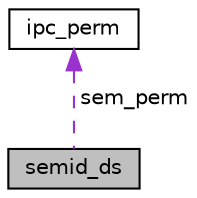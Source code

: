 digraph "semid_ds"
{
  edge [fontname="Helvetica",fontsize="10",labelfontname="Helvetica",labelfontsize="10"];
  node [fontname="Helvetica",fontsize="10",shape=record];
  Node1 [label="semid_ds",height=0.2,width=0.4,color="black", fillcolor="grey75", style="filled", fontcolor="black"];
  Node2 -> Node1 [dir="back",color="darkorchid3",fontsize="10",style="dashed",label=" sem_perm" ,fontname="Helvetica"];
  Node2 [label="ipc_perm",height=0.2,width=0.4,color="black", fillcolor="white", style="filled",URL="$structipc__perm.html"];
}
